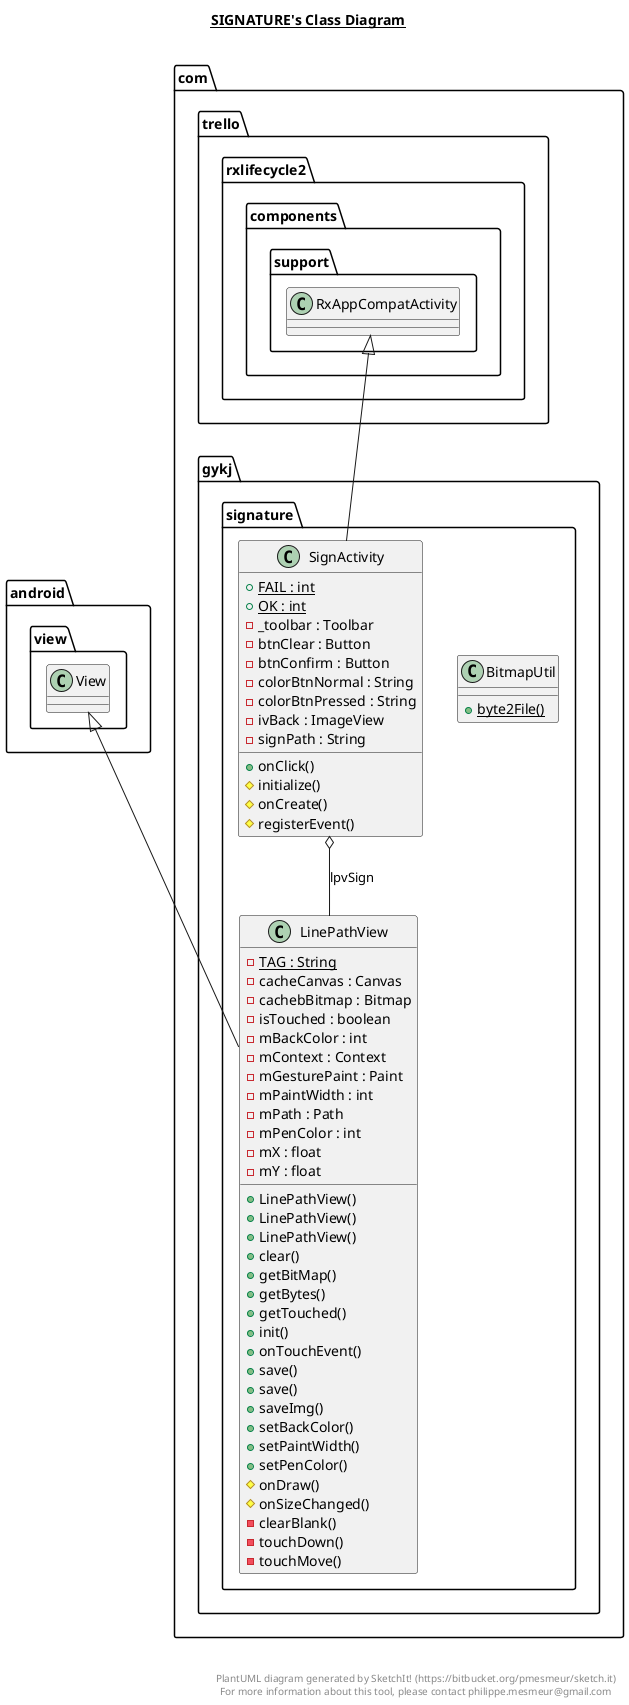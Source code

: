 @startuml

title __SIGNATURE's Class Diagram__\n

  namespace com.gykj.signature {
    class com.gykj.signature.BitmapUtil {
        {static} + byte2File()
    }
  }
  

  namespace com.gykj.signature {
    class com.gykj.signature.LinePathView {
        {static} - TAG : String
        - cacheCanvas : Canvas
        - cachebBitmap : Bitmap
        - isTouched : boolean
        - mBackColor : int
        - mContext : Context
        - mGesturePaint : Paint
        - mPaintWidth : int
        - mPath : Path
        - mPenColor : int
        - mX : float
        - mY : float
        + LinePathView()
        + LinePathView()
        + LinePathView()
        + clear()
        + getBitMap()
        + getBytes()
        + getTouched()
        + init()
        + onTouchEvent()
        + save()
        + save()
        + saveImg()
        + setBackColor()
        + setPaintWidth()
        + setPenColor()
        # onDraw()
        # onSizeChanged()
        - clearBlank()
        - touchDown()
        - touchMove()
    }
  }
  

  namespace com.gykj.signature {
    class com.gykj.signature.SignActivity {
        {static} + FAIL : int
        {static} + OK : int
        - _toolbar : Toolbar
        - btnClear : Button
        - btnConfirm : Button
        - colorBtnNormal : String
        - colorBtnPressed : String
        - ivBack : ImageView
        - signPath : String
        + onClick()
        # initialize()
        # onCreate()
        # registerEvent()
    }
  }
  

  com.gykj.signature.LinePathView -up-|> android.view.View
  com.gykj.signature.SignActivity .up.|> android.view.View.OnClickListener
  com.gykj.signature.SignActivity -up-|> com.trello.rxlifecycle2.components.support.RxAppCompatActivity
  com.gykj.signature.SignActivity o-- com.gykj.signature.LinePathView : lpvSign


right footer


PlantUML diagram generated by SketchIt! (https://bitbucket.org/pmesmeur/sketch.it)
For more information about this tool, please contact philippe.mesmeur@gmail.com
endfooter

@enduml
